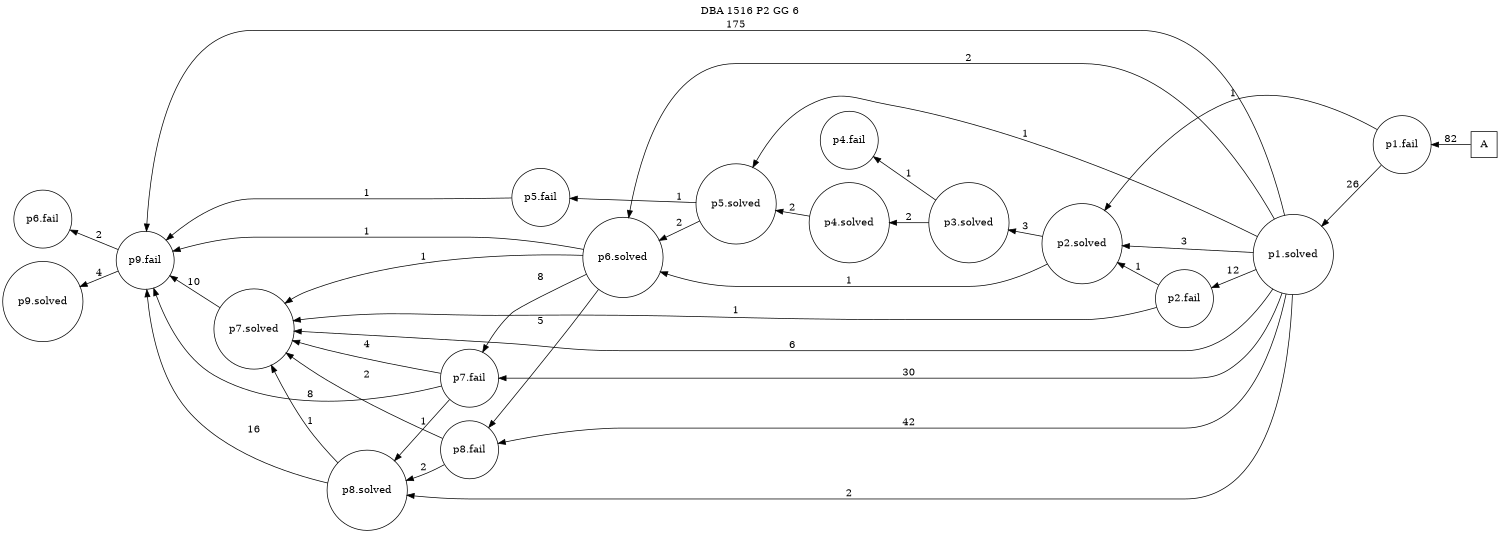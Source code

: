 digraph DBA_1516_P2_GG_6 {
labelloc="tl"
label= " DBA 1516 P2 GG 6 "
rankdir="RL";
graph [ size=" 10 , 10 !"]

"A" [shape="square" label="A"]
"p1.fail" [shape="circle" label="p1.fail"]
"p1.solved" [shape="circle" label="p1.solved"]
"p2.fail" [shape="circle" label="p2.fail"]
"p2.solved" [shape="circle" label="p2.solved"]
"p3.solved" [shape="circle" label="p3.solved"]
"p4.solved" [shape="circle" label="p4.solved"]
"p5.solved" [shape="circle" label="p5.solved"]
"p6.solved" [shape="circle" label="p6.solved"]
"p7.fail" [shape="circle" label="p7.fail"]
"p8.solved" [shape="circle" label="p8.solved"]
"p9.fail" [shape="circle" label="p9.fail"]
"p7.solved" [shape="circle" label="p7.solved"]
"p6.fail" [shape="circle" label="p6.fail"]
"p8.fail" [shape="circle" label="p8.fail"]
"p4.fail" [shape="circle" label="p4.fail"]
"p9.solved" [shape="circle" label="p9.solved"]
"p5.fail" [shape="circle" label="p5.fail"]
"A" -> "p1.fail" [ label=82]
"p1.fail" -> "p1.solved" [ label=26]
"p1.fail" -> "p2.solved" [ label=1]
"p1.solved" -> "p2.fail" [ label=12]
"p1.solved" -> "p2.solved" [ label=3]
"p1.solved" -> "p5.solved" [ label=1]
"p1.solved" -> "p6.solved" [ label=2]
"p1.solved" -> "p7.fail" [ label=30]
"p1.solved" -> "p8.solved" [ label=2]
"p1.solved" -> "p9.fail" [ label=175]
"p1.solved" -> "p7.solved" [ label=6]
"p1.solved" -> "p8.fail" [ label=42]
"p2.fail" -> "p2.solved" [ label=1]
"p2.fail" -> "p7.solved" [ label=1]
"p2.solved" -> "p3.solved" [ label=3]
"p2.solved" -> "p6.solved" [ label=1]
"p3.solved" -> "p4.solved" [ label=2]
"p3.solved" -> "p4.fail" [ label=1]
"p4.solved" -> "p5.solved" [ label=2]
"p5.solved" -> "p6.solved" [ label=2]
"p5.solved" -> "p5.fail" [ label=1]
"p6.solved" -> "p7.fail" [ label=8]
"p6.solved" -> "p9.fail" [ label=1]
"p6.solved" -> "p7.solved" [ label=1]
"p6.solved" -> "p8.fail" [ label=5]
"p7.fail" -> "p8.solved" [ label=1]
"p7.fail" -> "p9.fail" [ label=8]
"p7.fail" -> "p7.solved" [ label=4]
"p8.solved" -> "p9.fail" [ label=16]
"p8.solved" -> "p7.solved" [ label=1]
"p9.fail" -> "p6.fail" [ label=2]
"p9.fail" -> "p9.solved" [ label=4]
"p7.solved" -> "p9.fail" [ label=10]
"p8.fail" -> "p8.solved" [ label=2]
"p8.fail" -> "p7.solved" [ label=2]
"p5.fail" -> "p9.fail" [ label=1]
}
